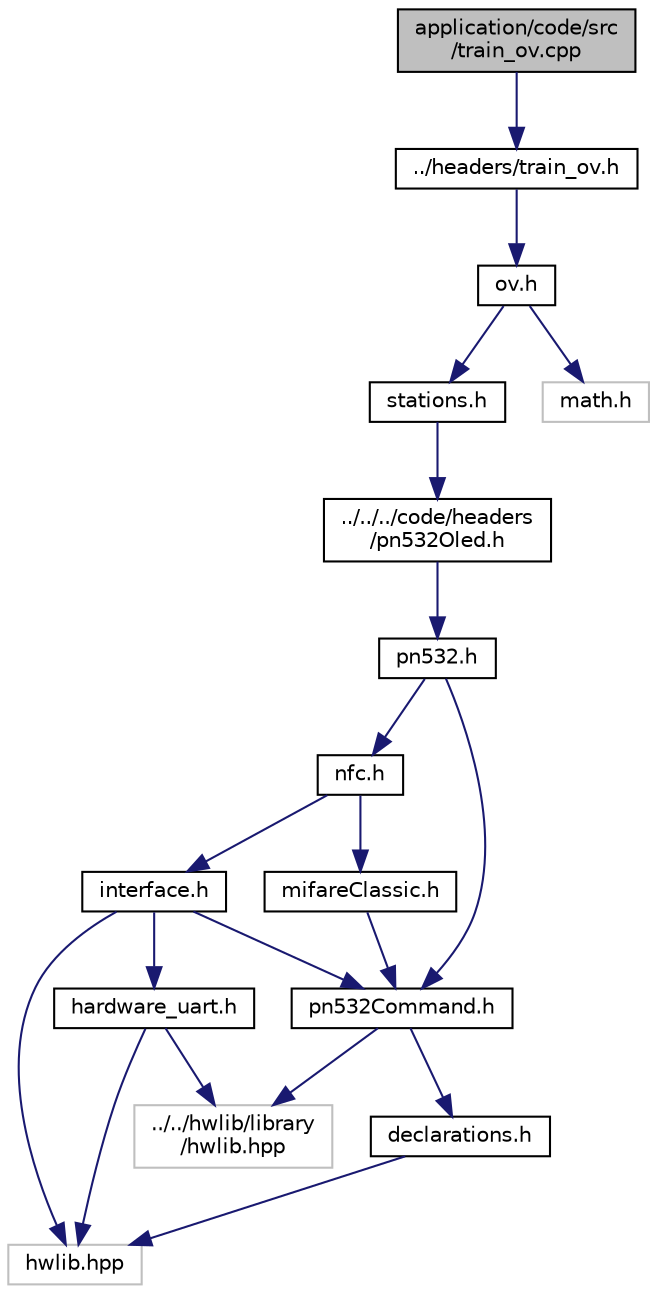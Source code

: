 digraph "application/code/src/train_ov.cpp"
{
  edge [fontname="Helvetica",fontsize="10",labelfontname="Helvetica",labelfontsize="10"];
  node [fontname="Helvetica",fontsize="10",shape=record];
  Node0 [label="application/code/src\l/train_ov.cpp",height=0.2,width=0.4,color="black", fillcolor="grey75", style="filled", fontcolor="black"];
  Node0 -> Node1 [color="midnightblue",fontsize="10",style="solid",fontname="Helvetica"];
  Node1 [label="../headers/train_ov.h",height=0.2,width=0.4,color="black", fillcolor="white", style="filled",URL="$train__ov_8h.html",tooltip="Train implementation of the abstract ov class. "];
  Node1 -> Node2 [color="midnightblue",fontsize="10",style="solid",fontname="Helvetica"];
  Node2 [label="ov.h",height=0.2,width=0.4,color="black", fillcolor="white", style="filled",URL="$ov_8h.html",tooltip="abstract OV tracker class "];
  Node2 -> Node3 [color="midnightblue",fontsize="10",style="solid",fontname="Helvetica"];
  Node3 [label="stations.h",height=0.2,width=0.4,color="black", fillcolor="white", style="filled",URL="$stations_8h.html",tooltip="Struct declarations and staion declerations of ov class. "];
  Node3 -> Node4 [color="midnightblue",fontsize="10",style="solid",fontname="Helvetica"];
  Node4 [label="../../../code/headers\l/pn532Oled.h",height=0.2,width=0.4,color="black", fillcolor="white", style="filled",URL="$pn532Oled_8h.html",tooltip="This file implements a decorator for the NFC class in order to be used with an oled display..."];
  Node4 -> Node5 [color="midnightblue",fontsize="10",style="solid",fontname="Helvetica"];
  Node5 [label="pn532.h",height=0.2,width=0.4,color="black", fillcolor="white", style="filled",URL="$pn532_8h.html",tooltip="Implementation of the Abstract NFC interface for the pn532. "];
  Node5 -> Node6 [color="midnightblue",fontsize="10",style="solid",fontname="Helvetica"];
  Node6 [label="nfc.h",height=0.2,width=0.4,color="black", fillcolor="white", style="filled",URL="$nfc_8h.html",tooltip="Abstract nfc class that can be implemented for any nfc reader. "];
  Node6 -> Node7 [color="midnightblue",fontsize="10",style="solid",fontname="Helvetica"];
  Node7 [label="interface.h",height=0.2,width=0.4,color="black", fillcolor="white", style="filled",URL="$interface_8h.html",tooltip="Abstract protocol class and it&#39;s specific protocol implementation. "];
  Node7 -> Node8 [color="midnightblue",fontsize="10",style="solid",fontname="Helvetica"];
  Node8 [label="hwlib.hpp",height=0.2,width=0.4,color="grey75", fillcolor="white", style="filled"];
  Node7 -> Node9 [color="midnightblue",fontsize="10",style="solid",fontname="Helvetica"];
  Node9 [label="pn532Command.h",height=0.2,width=0.4,color="black", fillcolor="white", style="filled",URL="$pn532Command_8h.html",tooltip="This file contains two data objects that handle and trim the outgoing and received commands of a pn53..."];
  Node9 -> Node10 [color="midnightblue",fontsize="10",style="solid",fontname="Helvetica"];
  Node10 [label="../../hwlib/library\l/hwlib.hpp",height=0.2,width=0.4,color="grey75", fillcolor="white", style="filled"];
  Node9 -> Node11 [color="midnightblue",fontsize="10",style="solid",fontname="Helvetica"];
  Node11 [label="declarations.h",height=0.2,width=0.4,color="black", fillcolor="white", style="filled",URL="$declarations_8h.html",tooltip="Specific declarations for the nfc classes to use. "];
  Node11 -> Node8 [color="midnightblue",fontsize="10",style="solid",fontname="Helvetica"];
  Node7 -> Node12 [color="midnightblue",fontsize="10",style="solid",fontname="Helvetica"];
  Node12 [label="hardware_uart.h",height=0.2,width=0.4,color="black", fillcolor="white", style="filled",URL="$hardware__uart_8h.html",tooltip="This file implements a ringbuffer, abstract UART interface and an implementation of this interface..."];
  Node12 -> Node8 [color="midnightblue",fontsize="10",style="solid",fontname="Helvetica"];
  Node12 -> Node10 [color="midnightblue",fontsize="10",style="solid",fontname="Helvetica"];
  Node6 -> Node13 [color="midnightblue",fontsize="10",style="solid",fontname="Helvetica"];
  Node13 [label="mifareClassic.h",height=0.2,width=0.4,color="black", fillcolor="white", style="filled",URL="$mifareClassic_8h.html",tooltip="Data object for a nfc card where data can be stored in. "];
  Node13 -> Node9 [color="midnightblue",fontsize="10",style="solid",fontname="Helvetica"];
  Node5 -> Node9 [color="midnightblue",fontsize="10",style="solid",fontname="Helvetica"];
  Node2 -> Node14 [color="midnightblue",fontsize="10",style="solid",fontname="Helvetica"];
  Node14 [label="math.h",height=0.2,width=0.4,color="grey75", fillcolor="white", style="filled"];
}
